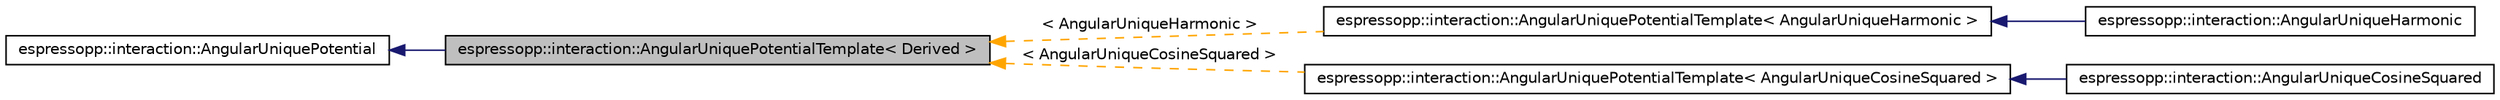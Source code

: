 digraph G
{
  edge [fontname="Helvetica",fontsize="10",labelfontname="Helvetica",labelfontsize="10"];
  node [fontname="Helvetica",fontsize="10",shape=record];
  rankdir="LR";
  Node1 [label="espressopp::interaction::AngularUniquePotentialTemplate\< Derived \>",height=0.2,width=0.4,color="black", fillcolor="grey75", style="filled" fontcolor="black"];
  Node2 -> Node1 [dir="back",color="midnightblue",fontsize="10",style="solid",fontname="Helvetica"];
  Node2 [label="espressopp::interaction::AngularUniquePotential",height=0.2,width=0.4,color="black", fillcolor="white", style="filled",URL="$classespressopp_1_1interaction_1_1AngularUniquePotential.html"];
  Node1 -> Node3 [dir="back",color="orange",fontsize="10",style="dashed",label=" \< AngularUniqueHarmonic \>" ,fontname="Helvetica"];
  Node3 [label="espressopp::interaction::AngularUniquePotentialTemplate\< AngularUniqueHarmonic \>",height=0.2,width=0.4,color="black", fillcolor="white", style="filled",URL="$classespressopp_1_1interaction_1_1AngularUniquePotentialTemplate.html"];
  Node3 -> Node4 [dir="back",color="midnightblue",fontsize="10",style="solid",fontname="Helvetica"];
  Node4 [label="espressopp::interaction::AngularUniqueHarmonic",height=0.2,width=0.4,color="black", fillcolor="white", style="filled",URL="$classespressopp_1_1interaction_1_1AngularUniqueHarmonic.html",tooltip="This class provides methods to compute forces and energies of the AngularUniqueHarmonic angular poten..."];
  Node1 -> Node5 [dir="back",color="orange",fontsize="10",style="dashed",label=" \< AngularUniqueCosineSquared \>" ,fontname="Helvetica"];
  Node5 [label="espressopp::interaction::AngularUniquePotentialTemplate\< AngularUniqueCosineSquared \>",height=0.2,width=0.4,color="black", fillcolor="white", style="filled",URL="$classespressopp_1_1interaction_1_1AngularUniquePotentialTemplate.html"];
  Node5 -> Node6 [dir="back",color="midnightblue",fontsize="10",style="solid",fontname="Helvetica"];
  Node6 [label="espressopp::interaction::AngularUniqueCosineSquared",height=0.2,width=0.4,color="black", fillcolor="white", style="filled",URL="$classespressopp_1_1interaction_1_1AngularUniqueCosineSquared.html",tooltip="This class provides methods to compute forces and energies of the AngularUniqueCosineSquared angular ..."];
}
